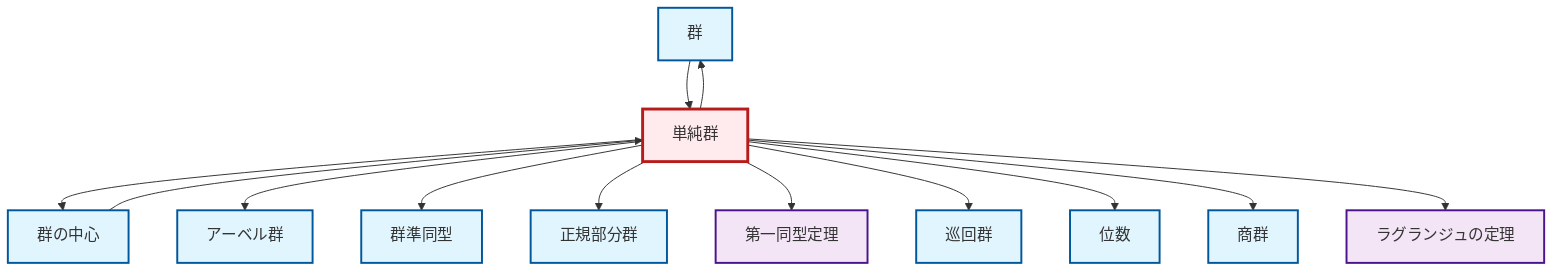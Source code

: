 graph TD
    classDef definition fill:#e1f5fe,stroke:#01579b,stroke-width:2px
    classDef theorem fill:#f3e5f5,stroke:#4a148c,stroke-width:2px
    classDef axiom fill:#fff3e0,stroke:#e65100,stroke-width:2px
    classDef example fill:#e8f5e9,stroke:#1b5e20,stroke-width:2px
    classDef current fill:#ffebee,stroke:#b71c1c,stroke-width:3px
    thm-lagrange["ラグランジュの定理"]:::theorem
    def-group["群"]:::definition
    def-homomorphism["群準同型"]:::definition
    def-abelian-group["アーベル群"]:::definition
    def-center-of-group["群の中心"]:::definition
    def-quotient-group["商群"]:::definition
    thm-first-isomorphism["第一同型定理"]:::theorem
    def-simple-group["単純群"]:::definition
    def-normal-subgroup["正規部分群"]:::definition
    def-cyclic-group["巡回群"]:::definition
    def-order["位数"]:::definition
    def-simple-group --> def-center-of-group
    def-group --> def-simple-group
    def-simple-group --> def-abelian-group
    def-simple-group --> def-homomorphism
    def-simple-group --> def-normal-subgroup
    def-simple-group --> thm-first-isomorphism
    def-simple-group --> def-cyclic-group
    def-simple-group --> def-order
    def-simple-group --> def-quotient-group
    def-simple-group --> def-group
    def-simple-group --> thm-lagrange
    def-center-of-group --> def-simple-group
    class def-simple-group current
